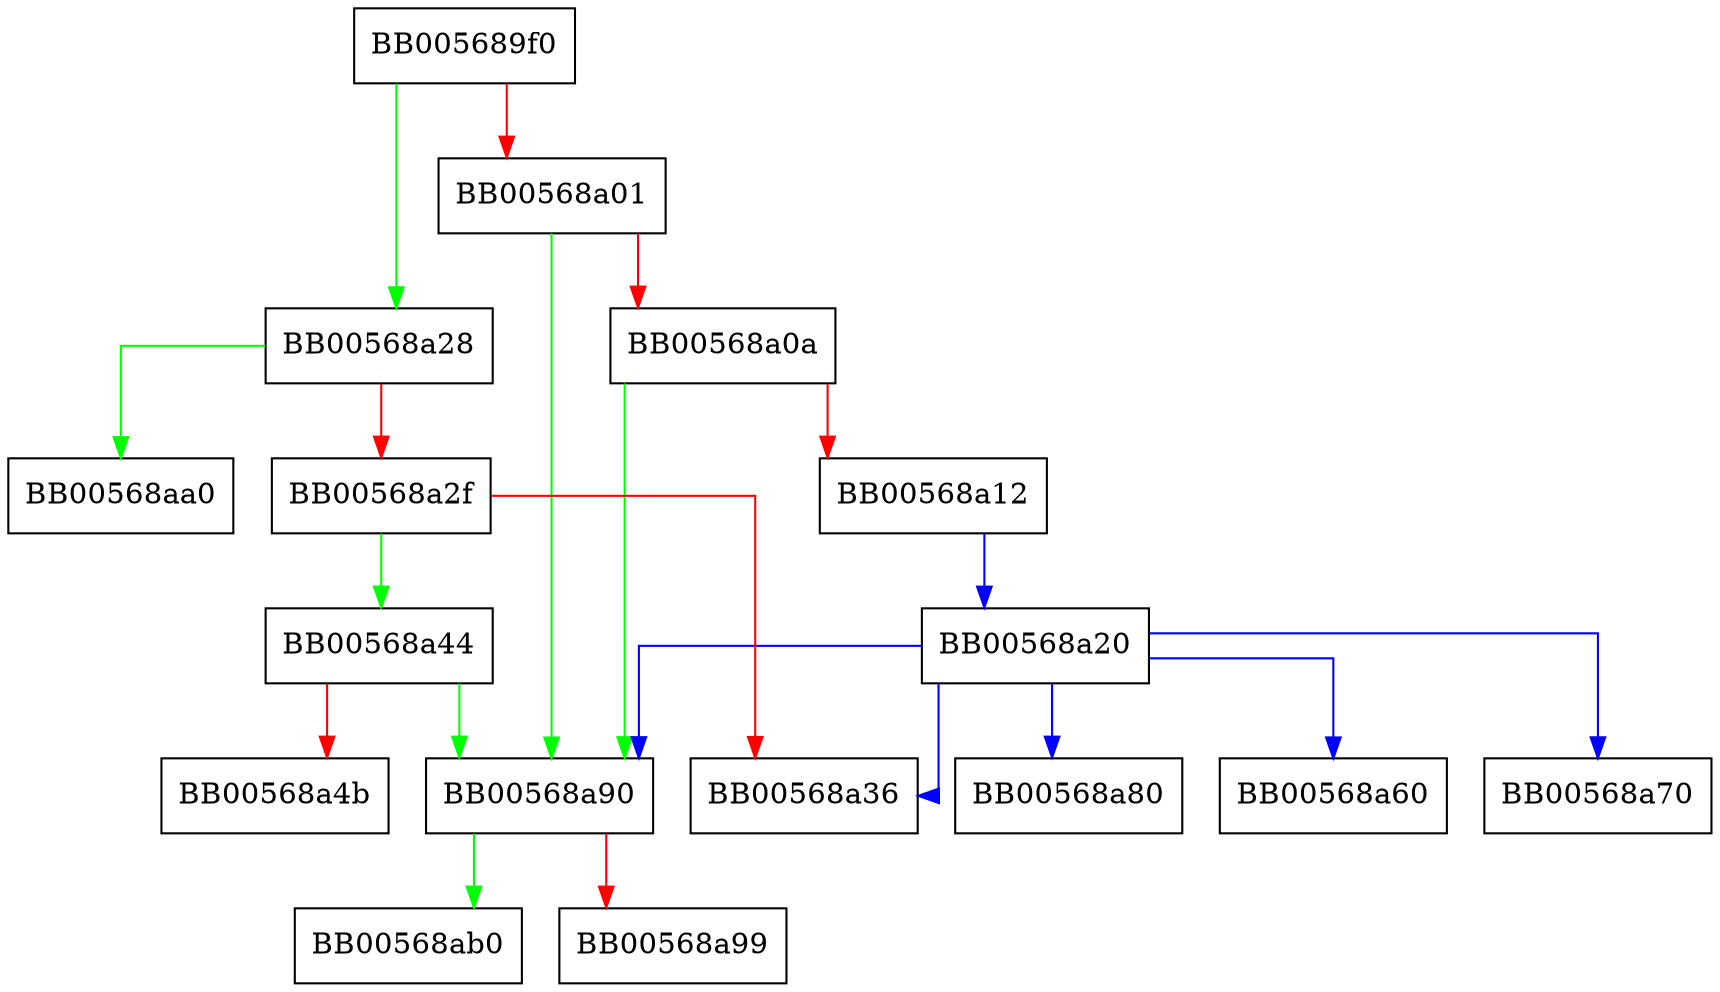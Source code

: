 digraph CMS_get0_content {
  node [shape="box"];
  graph [splines=ortho];
  BB005689f0 -> BB00568a28 [color="green"];
  BB005689f0 -> BB00568a01 [color="red"];
  BB00568a01 -> BB00568a90 [color="green"];
  BB00568a01 -> BB00568a0a [color="red"];
  BB00568a0a -> BB00568a90 [color="green"];
  BB00568a0a -> BB00568a12 [color="red"];
  BB00568a12 -> BB00568a20 [color="blue"];
  BB00568a20 -> BB00568a80 [color="blue"];
  BB00568a20 -> BB00568a60 [color="blue"];
  BB00568a20 -> BB00568a36 [color="blue"];
  BB00568a20 -> BB00568a90 [color="blue"];
  BB00568a20 -> BB00568a70 [color="blue"];
  BB00568a28 -> BB00568aa0 [color="green"];
  BB00568a28 -> BB00568a2f [color="red"];
  BB00568a2f -> BB00568a44 [color="green"];
  BB00568a2f -> BB00568a36 [color="red"];
  BB00568a44 -> BB00568a90 [color="green"];
  BB00568a44 -> BB00568a4b [color="red"];
  BB00568a90 -> BB00568ab0 [color="green"];
  BB00568a90 -> BB00568a99 [color="red"];
}